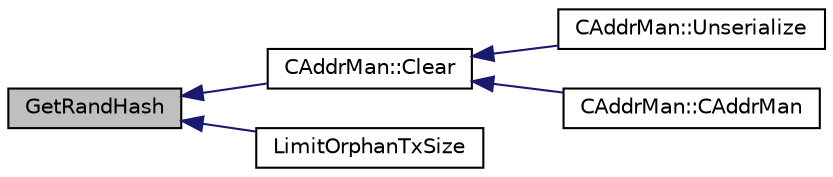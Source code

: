 digraph "GetRandHash"
{
  edge [fontname="Helvetica",fontsize="10",labelfontname="Helvetica",labelfontsize="10"];
  node [fontname="Helvetica",fontsize="10",shape=record];
  rankdir="LR";
  Node146 [label="GetRandHash",height=0.2,width=0.4,color="black", fillcolor="grey75", style="filled", fontcolor="black"];
  Node146 -> Node147 [dir="back",color="midnightblue",fontsize="10",style="solid",fontname="Helvetica"];
  Node147 [label="CAddrMan::Clear",height=0.2,width=0.4,color="black", fillcolor="white", style="filled",URL="$class_c_addr_man.html#a53c27520b7f8c6fa817c2fa869dd4e25"];
  Node147 -> Node148 [dir="back",color="midnightblue",fontsize="10",style="solid",fontname="Helvetica"];
  Node148 [label="CAddrMan::Unserialize",height=0.2,width=0.4,color="black", fillcolor="white", style="filled",URL="$class_c_addr_man.html#a68eaf1797ecb8bff380aa7f9fc452e14"];
  Node147 -> Node149 [dir="back",color="midnightblue",fontsize="10",style="solid",fontname="Helvetica"];
  Node149 [label="CAddrMan::CAddrMan",height=0.2,width=0.4,color="black", fillcolor="white", style="filled",URL="$class_c_addr_man.html#ad9179d1c36c2ea3492e221576f340d33"];
  Node146 -> Node150 [dir="back",color="midnightblue",fontsize="10",style="solid",fontname="Helvetica"];
  Node150 [label="LimitOrphanTxSize",height=0.2,width=0.4,color="black", fillcolor="white", style="filled",URL="$main_8cpp.html#a03c1ac9fc43feb8f1d67e92f17cceb38"];
}
